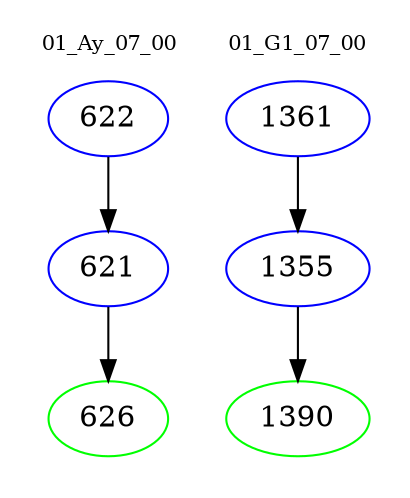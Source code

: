 digraph{
subgraph cluster_0 {
color = white
label = "01_Ay_07_00";
fontsize=10;
T0_622 [label="622", color="blue"]
T0_622 -> T0_621 [color="black"]
T0_621 [label="621", color="blue"]
T0_621 -> T0_626 [color="black"]
T0_626 [label="626", color="green"]
}
subgraph cluster_1 {
color = white
label = "01_G1_07_00";
fontsize=10;
T1_1361 [label="1361", color="blue"]
T1_1361 -> T1_1355 [color="black"]
T1_1355 [label="1355", color="blue"]
T1_1355 -> T1_1390 [color="black"]
T1_1390 [label="1390", color="green"]
}
}
